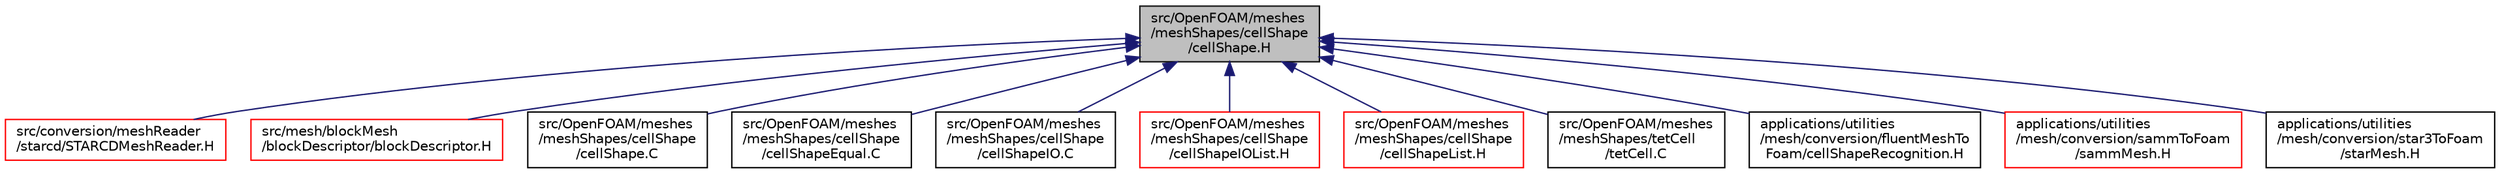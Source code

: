digraph "src/OpenFOAM/meshes/meshShapes/cellShape/cellShape.H"
{
  bgcolor="transparent";
  edge [fontname="Helvetica",fontsize="10",labelfontname="Helvetica",labelfontsize="10"];
  node [fontname="Helvetica",fontsize="10",shape=record];
  Node1 [label="src/OpenFOAM/meshes\l/meshShapes/cellShape\l/cellShape.H",height=0.2,width=0.4,color="black", fillcolor="grey75", style="filled", fontcolor="black"];
  Node1 -> Node2 [dir="back",color="midnightblue",fontsize="10",style="solid",fontname="Helvetica"];
  Node2 [label="src/conversion/meshReader\l/starcd/STARCDMeshReader.H",height=0.2,width=0.4,color="red",URL="$a04821.html"];
  Node1 -> Node3 [dir="back",color="midnightblue",fontsize="10",style="solid",fontname="Helvetica"];
  Node3 [label="src/mesh/blockMesh\l/blockDescriptor/blockDescriptor.H",height=0.2,width=0.4,color="red",URL="$a07331.html"];
  Node1 -> Node4 [dir="back",color="midnightblue",fontsize="10",style="solid",fontname="Helvetica"];
  Node4 [label="src/OpenFOAM/meshes\l/meshShapes/cellShape\l/cellShape.C",height=0.2,width=0.4,color="black",URL="$a08829.html"];
  Node1 -> Node5 [dir="back",color="midnightblue",fontsize="10",style="solid",fontname="Helvetica"];
  Node5 [label="src/OpenFOAM/meshes\l/meshShapes/cellShape\l/cellShapeEqual.C",height=0.2,width=0.4,color="black",URL="$a08831.html",tooltip="Equality operator for cellShape class. "];
  Node1 -> Node6 [dir="back",color="midnightblue",fontsize="10",style="solid",fontname="Helvetica"];
  Node6 [label="src/OpenFOAM/meshes\l/meshShapes/cellShape\l/cellShapeIO.C",height=0.2,width=0.4,color="black",URL="$a08833.html"];
  Node1 -> Node7 [dir="back",color="midnightblue",fontsize="10",style="solid",fontname="Helvetica"];
  Node7 [label="src/OpenFOAM/meshes\l/meshShapes/cellShape\l/cellShapeIOList.H",height=0.2,width=0.4,color="red",URL="$a08835.html"];
  Node1 -> Node8 [dir="back",color="midnightblue",fontsize="10",style="solid",fontname="Helvetica"];
  Node8 [label="src/OpenFOAM/meshes\l/meshShapes/cellShape\l/cellShapeList.H",height=0.2,width=0.4,color="red",URL="$a08836.html"];
  Node1 -> Node9 [dir="back",color="midnightblue",fontsize="10",style="solid",fontname="Helvetica"];
  Node9 [label="src/OpenFOAM/meshes\l/meshShapes/tetCell\l/tetCell.C",height=0.2,width=0.4,color="black",URL="$a08856.html"];
  Node1 -> Node10 [dir="back",color="midnightblue",fontsize="10",style="solid",fontname="Helvetica"];
  Node10 [label="applications/utilities\l/mesh/conversion/fluentMeshTo\lFoam/cellShapeRecognition.H",height=0.2,width=0.4,color="black",URL="$a04048.html"];
  Node1 -> Node11 [dir="back",color="midnightblue",fontsize="10",style="solid",fontname="Helvetica"];
  Node11 [label="applications/utilities\l/mesh/conversion/sammToFoam\l/sammMesh.H",height=0.2,width=0.4,color="red",URL="$a04086.html"];
  Node1 -> Node12 [dir="back",color="midnightblue",fontsize="10",style="solid",fontname="Helvetica"];
  Node12 [label="applications/utilities\l/mesh/conversion/star3ToFoam\l/starMesh.H",height=0.2,width=0.4,color="black",URL="$a04089.html"];
}
